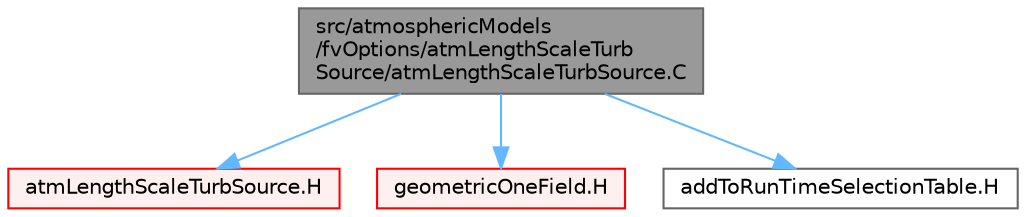 digraph "src/atmosphericModels/fvOptions/atmLengthScaleTurbSource/atmLengthScaleTurbSource.C"
{
 // LATEX_PDF_SIZE
  bgcolor="transparent";
  edge [fontname=Helvetica,fontsize=10,labelfontname=Helvetica,labelfontsize=10];
  node [fontname=Helvetica,fontsize=10,shape=box,height=0.2,width=0.4];
  Node1 [id="Node000001",label="src/atmosphericModels\l/fvOptions/atmLengthScaleTurb\lSource/atmLengthScaleTurbSource.C",height=0.2,width=0.4,color="gray40", fillcolor="grey60", style="filled", fontcolor="black",tooltip=" "];
  Node1 -> Node2 [id="edge1_Node000001_Node000002",color="steelblue1",style="solid",tooltip=" "];
  Node2 [id="Node000002",label="atmLengthScaleTurbSource.H",height=0.2,width=0.4,color="red", fillcolor="#FFF0F0", style="filled",URL="$atmLengthScaleTurbSource_8H.html",tooltip=" "];
  Node1 -> Node416 [id="edge2_Node000001_Node000416",color="steelblue1",style="solid",tooltip=" "];
  Node416 [id="Node000416",label="geometricOneField.H",height=0.2,width=0.4,color="red", fillcolor="#FFF0F0", style="filled",URL="$geometricOneField_8H.html",tooltip=" "];
  Node1 -> Node441 [id="edge3_Node000001_Node000441",color="steelblue1",style="solid",tooltip=" "];
  Node441 [id="Node000441",label="addToRunTimeSelectionTable.H",height=0.2,width=0.4,color="grey40", fillcolor="white", style="filled",URL="$addToRunTimeSelectionTable_8H.html",tooltip="Macros for easy insertion into run-time selection tables."];
}
